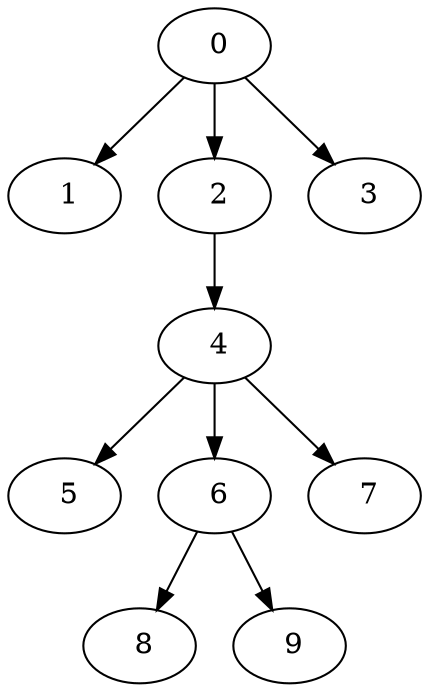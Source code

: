 digraph mytree {
" 0" -> " 1";
" 0" -> " 2";
" 0" -> " 3";
" 1";
" 2" -> " 4";
" 3";
" 4" -> " 5";
" 4" -> " 6";
" 4" -> " 7";
" 5";
" 6" -> " 8";
" 6" -> " 9";
" 8";
" 9";
" 7";
}
